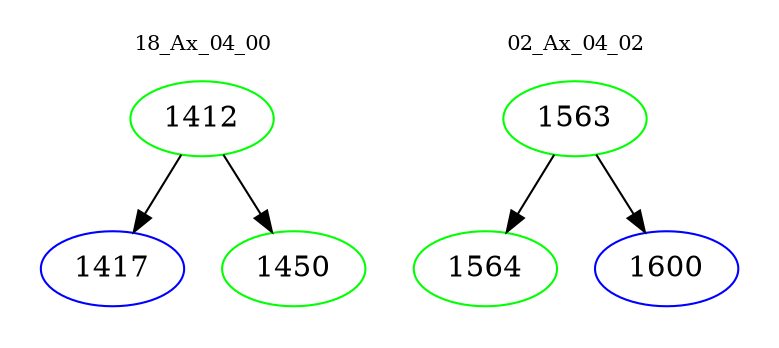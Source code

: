 digraph{
subgraph cluster_0 {
color = white
label = "18_Ax_04_00";
fontsize=10;
T0_1412 [label="1412", color="green"]
T0_1412 -> T0_1417 [color="black"]
T0_1417 [label="1417", color="blue"]
T0_1412 -> T0_1450 [color="black"]
T0_1450 [label="1450", color="green"]
}
subgraph cluster_1 {
color = white
label = "02_Ax_04_02";
fontsize=10;
T1_1563 [label="1563", color="green"]
T1_1563 -> T1_1564 [color="black"]
T1_1564 [label="1564", color="green"]
T1_1563 -> T1_1600 [color="black"]
T1_1600 [label="1600", color="blue"]
}
}
